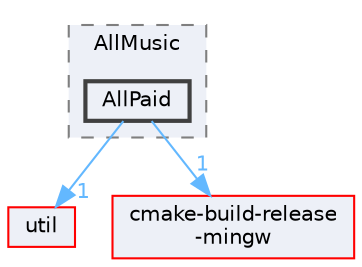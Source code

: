 digraph "AllPaid"
{
 // LATEX_PDF_SIZE
  bgcolor="transparent";
  edge [fontname=Helvetica,fontsize=10,labelfontname=Helvetica,labelfontsize=10];
  node [fontname=Helvetica,fontsize=10,shape=box,height=0.2,width=0.4];
  compound=true
  subgraph clusterdir_498ec84b4a3180a9b28d4c2c2e263734 {
    graph [ bgcolor="#edf0f7", pencolor="grey50", label="AllMusic", fontname=Helvetica,fontsize=10 style="filled,dashed", URL="dir_498ec84b4a3180a9b28d4c2c2e263734.html",tooltip=""]
  dir_b295877296cd7fdced40ce8a75802dac [label="AllPaid", fillcolor="#edf0f7", color="grey25", style="filled,bold", URL="dir_b295877296cd7fdced40ce8a75802dac.html",tooltip=""];
  }
  dir_23ec12649285f9fabf3a6b7380226c28 [label="util", fillcolor="#edf0f7", color="red", style="filled", URL="dir_23ec12649285f9fabf3a6b7380226c28.html",tooltip=""];
  dir_d3305b01cebad1f13f311f52d3f850d2 [label="cmake-build-release\l-mingw", fillcolor="#edf0f7", color="red", style="filled", URL="dir_d3305b01cebad1f13f311f52d3f850d2.html",tooltip=""];
  dir_b295877296cd7fdced40ce8a75802dac->dir_23ec12649285f9fabf3a6b7380226c28 [headlabel="1", labeldistance=1.5 headhref="dir_000032_000341.html" href="dir_000032_000341.html" color="steelblue1" fontcolor="steelblue1"];
  dir_b295877296cd7fdced40ce8a75802dac->dir_d3305b01cebad1f13f311f52d3f850d2 [headlabel="1", labeldistance=1.5 headhref="dir_000032_000050.html" href="dir_000032_000050.html" color="steelblue1" fontcolor="steelblue1"];
}
